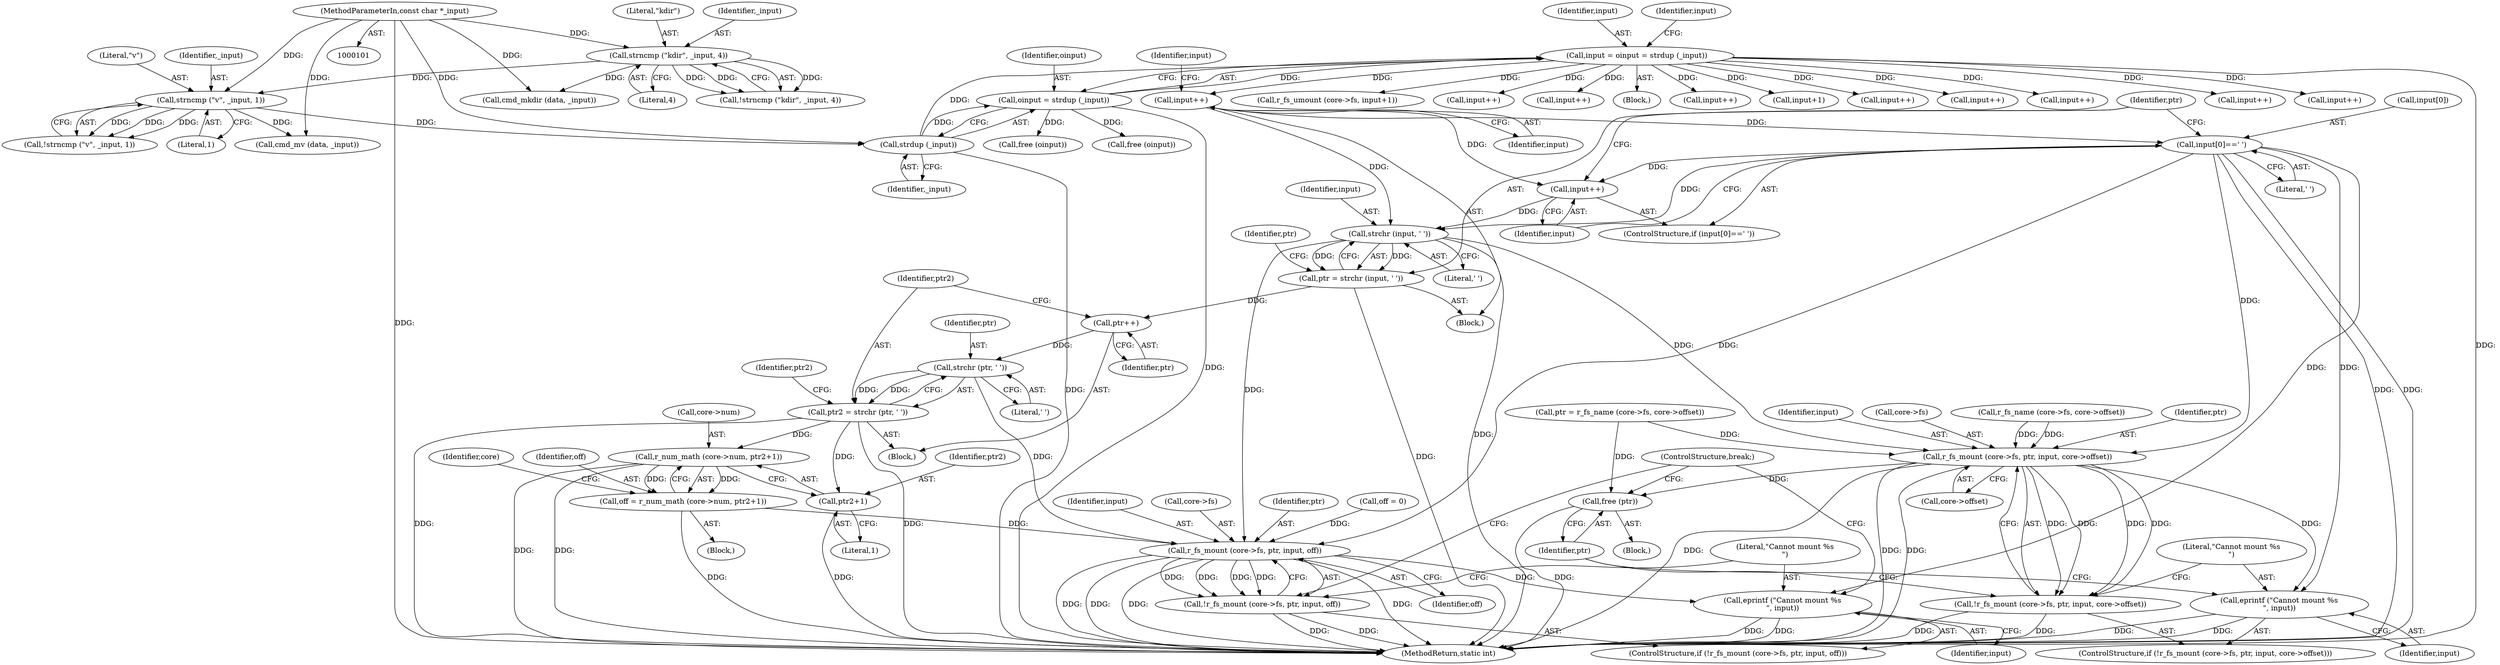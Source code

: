 digraph "0_radare2_65000a7fd9eea62359e6d6714f17b94a99a82edd@pointer" {
"1000158" [label="(Call,input++)"];
"1000147" [label="(Call,input = oinput = strdup (_input))"];
"1000149" [label="(Call,oinput = strdup (_input))"];
"1000151" [label="(Call,strdup (_input))"];
"1000138" [label="(Call,strncmp (\"v\", _input, 1))"];
"1000127" [label="(Call,strncmp (\"kdir\", _input, 4))"];
"1000103" [label="(MethodParameterIn,const char *_input)"];
"1000161" [label="(Call,input[0]==' ')"];
"1000166" [label="(Call,input++)"];
"1000170" [label="(Call,strchr (input, ' '))"];
"1000168" [label="(Call,ptr = strchr (input, ' '))"];
"1000180" [label="(Call,ptr++)"];
"1000184" [label="(Call,strchr (ptr, ' '))"];
"1000182" [label="(Call,ptr2 = strchr (ptr, ' '))"];
"1000196" [label="(Call,r_num_math (core->num, ptr2+1))"];
"1000194" [label="(Call,off = r_num_math (core->num, ptr2+1))"];
"1000205" [label="(Call,r_fs_mount (core->fs, ptr, input, off))"];
"1000204" [label="(Call,!r_fs_mount (core->fs, ptr, input, off))"];
"1000212" [label="(Call,eprintf (\"Cannot mount %s\n\", input))"];
"1000200" [label="(Call,ptr2+1)"];
"1000233" [label="(Call,r_fs_mount (core->fs, ptr, input, core->offset))"];
"1000232" [label="(Call,!r_fs_mount (core->fs, ptr, input, core->offset))"];
"1000242" [label="(Call,eprintf (\"Cannot mount %s\n\", input))"];
"1000245" [label="(Call,free (ptr))"];
"1000249" [label="(Call,r_fs_umount (core->fs, input+1))"];
"1000189" [label="(Block,)"];
"1000672" [label="(MethodReturn,static int)"];
"1000243" [label="(Literal,\"Cannot mount %s\n\")"];
"1000340" [label="(Call,input++)"];
"1000197" [label="(Call,core->num)"];
"1000180" [label="(Call,ptr++)"];
"1000127" [label="(Call,strncmp (\"kdir\", _input, 4))"];
"1000207" [label="(Identifier,core)"];
"1000528" [label="(Call,input++)"];
"1000137" [label="(Call,!strncmp (\"v\", _input, 1))"];
"1000635" [label="(Call,free (oinput))"];
"1000128" [label="(Literal,\"kdir\")"];
"1000175" [label="(Block,)"];
"1000161" [label="(Call,input[0]==' ')"];
"1000158" [label="(Call,input++)"];
"1000139" [label="(Literal,\"v\")"];
"1000103" [label="(MethodParameterIn,const char *_input)"];
"1000162" [label="(Call,input[0])"];
"1000104" [label="(Block,)"];
"1000188" [label="(Identifier,ptr2)"];
"1000206" [label="(Call,core->fs)"];
"1000454" [label="(Call,input++)"];
"1000204" [label="(Call,!r_fs_mount (core->fs, ptr, input, off))"];
"1000182" [label="(Call,ptr2 = strchr (ptr, ' '))"];
"1000232" [label="(Call,!r_fs_mount (core->fs, ptr, input, core->offset))"];
"1000144" [label="(Call,cmd_mv (data, _input))"];
"1000212" [label="(Call,eprintf (\"Cannot mount %s\n\", input))"];
"1000205" [label="(Call,r_fs_mount (core->fs, ptr, input, off))"];
"1000174" [label="(Identifier,ptr)"];
"1000253" [label="(Call,input+1)"];
"1000639" [label="(Call,input++)"];
"1000147" [label="(Call,input = oinput = strdup (_input))"];
"1000150" [label="(Identifier,oinput)"];
"1000200" [label="(Call,ptr2+1)"];
"1000159" [label="(Identifier,input)"];
"1000216" [label="(Block,)"];
"1000165" [label="(Literal,' ')"];
"1000246" [label="(Identifier,ptr)"];
"1000238" [label="(Identifier,input)"];
"1000172" [label="(Literal,' ')"];
"1000231" [label="(ControlStructure,if (!r_fs_mount (core->fs, ptr, input, core->offset)))"];
"1000201" [label="(Identifier,ptr2)"];
"1000234" [label="(Call,core->fs)"];
"1000209" [label="(Identifier,ptr)"];
"1000169" [label="(Identifier,ptr)"];
"1000160" [label="(ControlStructure,if (input[0]==' '))"];
"1000126" [label="(Call,!strncmp (\"kdir\", _input, 4))"];
"1000140" [label="(Identifier,_input)"];
"1000130" [label="(Literal,4)"];
"1000184" [label="(Call,strchr (ptr, ' '))"];
"1000580" [label="(Call,input++)"];
"1000244" [label="(Identifier,input)"];
"1000106" [label="(Call,off = 0)"];
"1000151" [label="(Call,strdup (_input))"];
"1000221" [label="(Call,r_fs_name (core->fs, core->offset))"];
"1000237" [label="(Identifier,ptr)"];
"1000166" [label="(Call,input++)"];
"1000133" [label="(Call,cmd_mkdir (data, _input))"];
"1000141" [label="(Literal,1)"];
"1000407" [label="(Call,input++)"];
"1000129" [label="(Identifier,_input)"];
"1000186" [label="(Literal,' ')"];
"1000156" [label="(Block,)"];
"1000211" [label="(Identifier,off)"];
"1000239" [label="(Call,core->offset)"];
"1000183" [label="(Identifier,ptr2)"];
"1000195" [label="(Identifier,off)"];
"1000210" [label="(Identifier,input)"];
"1000185" [label="(Identifier,ptr)"];
"1000214" [label="(Identifier,input)"];
"1000203" [label="(ControlStructure,if (!r_fs_mount (core->fs, ptr, input, off)))"];
"1000233" [label="(Call,r_fs_mount (core->fs, ptr, input, core->offset))"];
"1000155" [label="(Identifier,input)"];
"1000171" [label="(Identifier,input)"];
"1000202" [label="(Literal,1)"];
"1000247" [label="(ControlStructure,break;)"];
"1000539" [label="(Call,input++)"];
"1000138" [label="(Call,strncmp (\"v\", _input, 1))"];
"1000219" [label="(Call,ptr = r_fs_name (core->fs, core->offset))"];
"1000170" [label="(Call,strchr (input, ' '))"];
"1000163" [label="(Identifier,input)"];
"1000303" [label="(Call,input++)"];
"1000242" [label="(Call,eprintf (\"Cannot mount %s\n\", input))"];
"1000167" [label="(Identifier,input)"];
"1000194" [label="(Call,off = r_num_math (core->num, ptr2+1))"];
"1000196" [label="(Call,r_num_math (core->num, ptr2+1))"];
"1000213" [label="(Literal,\"Cannot mount %s\n\")"];
"1000668" [label="(Call,free (oinput))"];
"1000168" [label="(Call,ptr = strchr (input, ' '))"];
"1000152" [label="(Identifier,_input)"];
"1000149" [label="(Call,oinput = strdup (_input))"];
"1000181" [label="(Identifier,ptr)"];
"1000245" [label="(Call,free (ptr))"];
"1000148" [label="(Identifier,input)"];
"1000158" -> "1000156"  [label="AST: "];
"1000158" -> "1000159"  [label="CFG: "];
"1000159" -> "1000158"  [label="AST: "];
"1000163" -> "1000158"  [label="CFG: "];
"1000147" -> "1000158"  [label="DDG: "];
"1000158" -> "1000161"  [label="DDG: "];
"1000158" -> "1000166"  [label="DDG: "];
"1000158" -> "1000170"  [label="DDG: "];
"1000147" -> "1000104"  [label="AST: "];
"1000147" -> "1000149"  [label="CFG: "];
"1000148" -> "1000147"  [label="AST: "];
"1000149" -> "1000147"  [label="AST: "];
"1000155" -> "1000147"  [label="CFG: "];
"1000147" -> "1000672"  [label="DDG: "];
"1000149" -> "1000147"  [label="DDG: "];
"1000151" -> "1000147"  [label="DDG: "];
"1000147" -> "1000249"  [label="DDG: "];
"1000147" -> "1000253"  [label="DDG: "];
"1000147" -> "1000303"  [label="DDG: "];
"1000147" -> "1000340"  [label="DDG: "];
"1000147" -> "1000407"  [label="DDG: "];
"1000147" -> "1000454"  [label="DDG: "];
"1000147" -> "1000528"  [label="DDG: "];
"1000147" -> "1000539"  [label="DDG: "];
"1000147" -> "1000580"  [label="DDG: "];
"1000147" -> "1000639"  [label="DDG: "];
"1000149" -> "1000151"  [label="CFG: "];
"1000150" -> "1000149"  [label="AST: "];
"1000151" -> "1000149"  [label="AST: "];
"1000149" -> "1000672"  [label="DDG: "];
"1000151" -> "1000149"  [label="DDG: "];
"1000149" -> "1000635"  [label="DDG: "];
"1000149" -> "1000668"  [label="DDG: "];
"1000151" -> "1000152"  [label="CFG: "];
"1000152" -> "1000151"  [label="AST: "];
"1000151" -> "1000672"  [label="DDG: "];
"1000138" -> "1000151"  [label="DDG: "];
"1000103" -> "1000151"  [label="DDG: "];
"1000138" -> "1000137"  [label="AST: "];
"1000138" -> "1000141"  [label="CFG: "];
"1000139" -> "1000138"  [label="AST: "];
"1000140" -> "1000138"  [label="AST: "];
"1000141" -> "1000138"  [label="AST: "];
"1000137" -> "1000138"  [label="CFG: "];
"1000138" -> "1000137"  [label="DDG: "];
"1000138" -> "1000137"  [label="DDG: "];
"1000138" -> "1000137"  [label="DDG: "];
"1000127" -> "1000138"  [label="DDG: "];
"1000103" -> "1000138"  [label="DDG: "];
"1000138" -> "1000144"  [label="DDG: "];
"1000127" -> "1000126"  [label="AST: "];
"1000127" -> "1000130"  [label="CFG: "];
"1000128" -> "1000127"  [label="AST: "];
"1000129" -> "1000127"  [label="AST: "];
"1000130" -> "1000127"  [label="AST: "];
"1000126" -> "1000127"  [label="CFG: "];
"1000127" -> "1000126"  [label="DDG: "];
"1000127" -> "1000126"  [label="DDG: "];
"1000127" -> "1000126"  [label="DDG: "];
"1000103" -> "1000127"  [label="DDG: "];
"1000127" -> "1000133"  [label="DDG: "];
"1000103" -> "1000101"  [label="AST: "];
"1000103" -> "1000672"  [label="DDG: "];
"1000103" -> "1000133"  [label="DDG: "];
"1000103" -> "1000144"  [label="DDG: "];
"1000161" -> "1000160"  [label="AST: "];
"1000161" -> "1000165"  [label="CFG: "];
"1000162" -> "1000161"  [label="AST: "];
"1000165" -> "1000161"  [label="AST: "];
"1000167" -> "1000161"  [label="CFG: "];
"1000169" -> "1000161"  [label="CFG: "];
"1000161" -> "1000672"  [label="DDG: "];
"1000161" -> "1000672"  [label="DDG: "];
"1000161" -> "1000166"  [label="DDG: "];
"1000161" -> "1000170"  [label="DDG: "];
"1000161" -> "1000205"  [label="DDG: "];
"1000161" -> "1000212"  [label="DDG: "];
"1000161" -> "1000233"  [label="DDG: "];
"1000161" -> "1000242"  [label="DDG: "];
"1000166" -> "1000160"  [label="AST: "];
"1000166" -> "1000167"  [label="CFG: "];
"1000167" -> "1000166"  [label="AST: "];
"1000169" -> "1000166"  [label="CFG: "];
"1000166" -> "1000170"  [label="DDG: "];
"1000170" -> "1000168"  [label="AST: "];
"1000170" -> "1000172"  [label="CFG: "];
"1000171" -> "1000170"  [label="AST: "];
"1000172" -> "1000170"  [label="AST: "];
"1000168" -> "1000170"  [label="CFG: "];
"1000170" -> "1000672"  [label="DDG: "];
"1000170" -> "1000168"  [label="DDG: "];
"1000170" -> "1000168"  [label="DDG: "];
"1000170" -> "1000205"  [label="DDG: "];
"1000170" -> "1000233"  [label="DDG: "];
"1000168" -> "1000156"  [label="AST: "];
"1000169" -> "1000168"  [label="AST: "];
"1000174" -> "1000168"  [label="CFG: "];
"1000168" -> "1000672"  [label="DDG: "];
"1000168" -> "1000180"  [label="DDG: "];
"1000180" -> "1000175"  [label="AST: "];
"1000180" -> "1000181"  [label="CFG: "];
"1000181" -> "1000180"  [label="AST: "];
"1000183" -> "1000180"  [label="CFG: "];
"1000180" -> "1000184"  [label="DDG: "];
"1000184" -> "1000182"  [label="AST: "];
"1000184" -> "1000186"  [label="CFG: "];
"1000185" -> "1000184"  [label="AST: "];
"1000186" -> "1000184"  [label="AST: "];
"1000182" -> "1000184"  [label="CFG: "];
"1000184" -> "1000182"  [label="DDG: "];
"1000184" -> "1000182"  [label="DDG: "];
"1000184" -> "1000205"  [label="DDG: "];
"1000182" -> "1000175"  [label="AST: "];
"1000183" -> "1000182"  [label="AST: "];
"1000188" -> "1000182"  [label="CFG: "];
"1000182" -> "1000672"  [label="DDG: "];
"1000182" -> "1000672"  [label="DDG: "];
"1000182" -> "1000196"  [label="DDG: "];
"1000182" -> "1000200"  [label="DDG: "];
"1000196" -> "1000194"  [label="AST: "];
"1000196" -> "1000200"  [label="CFG: "];
"1000197" -> "1000196"  [label="AST: "];
"1000200" -> "1000196"  [label="AST: "];
"1000194" -> "1000196"  [label="CFG: "];
"1000196" -> "1000672"  [label="DDG: "];
"1000196" -> "1000672"  [label="DDG: "];
"1000196" -> "1000194"  [label="DDG: "];
"1000196" -> "1000194"  [label="DDG: "];
"1000194" -> "1000189"  [label="AST: "];
"1000195" -> "1000194"  [label="AST: "];
"1000207" -> "1000194"  [label="CFG: "];
"1000194" -> "1000672"  [label="DDG: "];
"1000194" -> "1000205"  [label="DDG: "];
"1000205" -> "1000204"  [label="AST: "];
"1000205" -> "1000211"  [label="CFG: "];
"1000206" -> "1000205"  [label="AST: "];
"1000209" -> "1000205"  [label="AST: "];
"1000210" -> "1000205"  [label="AST: "];
"1000211" -> "1000205"  [label="AST: "];
"1000204" -> "1000205"  [label="CFG: "];
"1000205" -> "1000672"  [label="DDG: "];
"1000205" -> "1000672"  [label="DDG: "];
"1000205" -> "1000672"  [label="DDG: "];
"1000205" -> "1000672"  [label="DDG: "];
"1000205" -> "1000204"  [label="DDG: "];
"1000205" -> "1000204"  [label="DDG: "];
"1000205" -> "1000204"  [label="DDG: "];
"1000205" -> "1000204"  [label="DDG: "];
"1000106" -> "1000205"  [label="DDG: "];
"1000205" -> "1000212"  [label="DDG: "];
"1000204" -> "1000203"  [label="AST: "];
"1000213" -> "1000204"  [label="CFG: "];
"1000247" -> "1000204"  [label="CFG: "];
"1000204" -> "1000672"  [label="DDG: "];
"1000204" -> "1000672"  [label="DDG: "];
"1000212" -> "1000203"  [label="AST: "];
"1000212" -> "1000214"  [label="CFG: "];
"1000213" -> "1000212"  [label="AST: "];
"1000214" -> "1000212"  [label="AST: "];
"1000247" -> "1000212"  [label="CFG: "];
"1000212" -> "1000672"  [label="DDG: "];
"1000212" -> "1000672"  [label="DDG: "];
"1000200" -> "1000202"  [label="CFG: "];
"1000201" -> "1000200"  [label="AST: "];
"1000202" -> "1000200"  [label="AST: "];
"1000200" -> "1000672"  [label="DDG: "];
"1000233" -> "1000232"  [label="AST: "];
"1000233" -> "1000239"  [label="CFG: "];
"1000234" -> "1000233"  [label="AST: "];
"1000237" -> "1000233"  [label="AST: "];
"1000238" -> "1000233"  [label="AST: "];
"1000239" -> "1000233"  [label="AST: "];
"1000232" -> "1000233"  [label="CFG: "];
"1000233" -> "1000672"  [label="DDG: "];
"1000233" -> "1000672"  [label="DDG: "];
"1000233" -> "1000672"  [label="DDG: "];
"1000233" -> "1000232"  [label="DDG: "];
"1000233" -> "1000232"  [label="DDG: "];
"1000233" -> "1000232"  [label="DDG: "];
"1000233" -> "1000232"  [label="DDG: "];
"1000221" -> "1000233"  [label="DDG: "];
"1000221" -> "1000233"  [label="DDG: "];
"1000219" -> "1000233"  [label="DDG: "];
"1000233" -> "1000242"  [label="DDG: "];
"1000233" -> "1000245"  [label="DDG: "];
"1000232" -> "1000231"  [label="AST: "];
"1000243" -> "1000232"  [label="CFG: "];
"1000246" -> "1000232"  [label="CFG: "];
"1000232" -> "1000672"  [label="DDG: "];
"1000232" -> "1000672"  [label="DDG: "];
"1000242" -> "1000231"  [label="AST: "];
"1000242" -> "1000244"  [label="CFG: "];
"1000243" -> "1000242"  [label="AST: "];
"1000244" -> "1000242"  [label="AST: "];
"1000246" -> "1000242"  [label="CFG: "];
"1000242" -> "1000672"  [label="DDG: "];
"1000242" -> "1000672"  [label="DDG: "];
"1000245" -> "1000216"  [label="AST: "];
"1000245" -> "1000246"  [label="CFG: "];
"1000246" -> "1000245"  [label="AST: "];
"1000247" -> "1000245"  [label="CFG: "];
"1000245" -> "1000672"  [label="DDG: "];
"1000219" -> "1000245"  [label="DDG: "];
}
